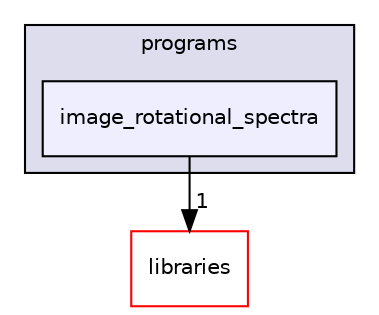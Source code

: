digraph "xmipp/legacy/applications/programs/image_rotational_spectra" {
  compound=true
  node [ fontsize="10", fontname="Helvetica"];
  edge [ labelfontsize="10", labelfontname="Helvetica"];
  subgraph clusterdir_a205c211814f26c7bbd02dbfc70fcda8 {
    graph [ bgcolor="#ddddee", pencolor="black", label="programs" fontname="Helvetica", fontsize="10", URL="dir_a205c211814f26c7bbd02dbfc70fcda8.html"]
  dir_5e47525c836d86338243d56d1e373727 [shape=box, label="image_rotational_spectra", style="filled", fillcolor="#eeeeff", pencolor="black", URL="dir_5e47525c836d86338243d56d1e373727.html"];
  }
  dir_ec5db26cfb72886407809adaaec84b8a [shape=box label="libraries" fillcolor="white" style="filled" color="red" URL="dir_ec5db26cfb72886407809adaaec84b8a.html"];
  dir_5e47525c836d86338243d56d1e373727->dir_ec5db26cfb72886407809adaaec84b8a [headlabel="1", labeldistance=1.5 headhref="dir_000279_000317.html"];
}
